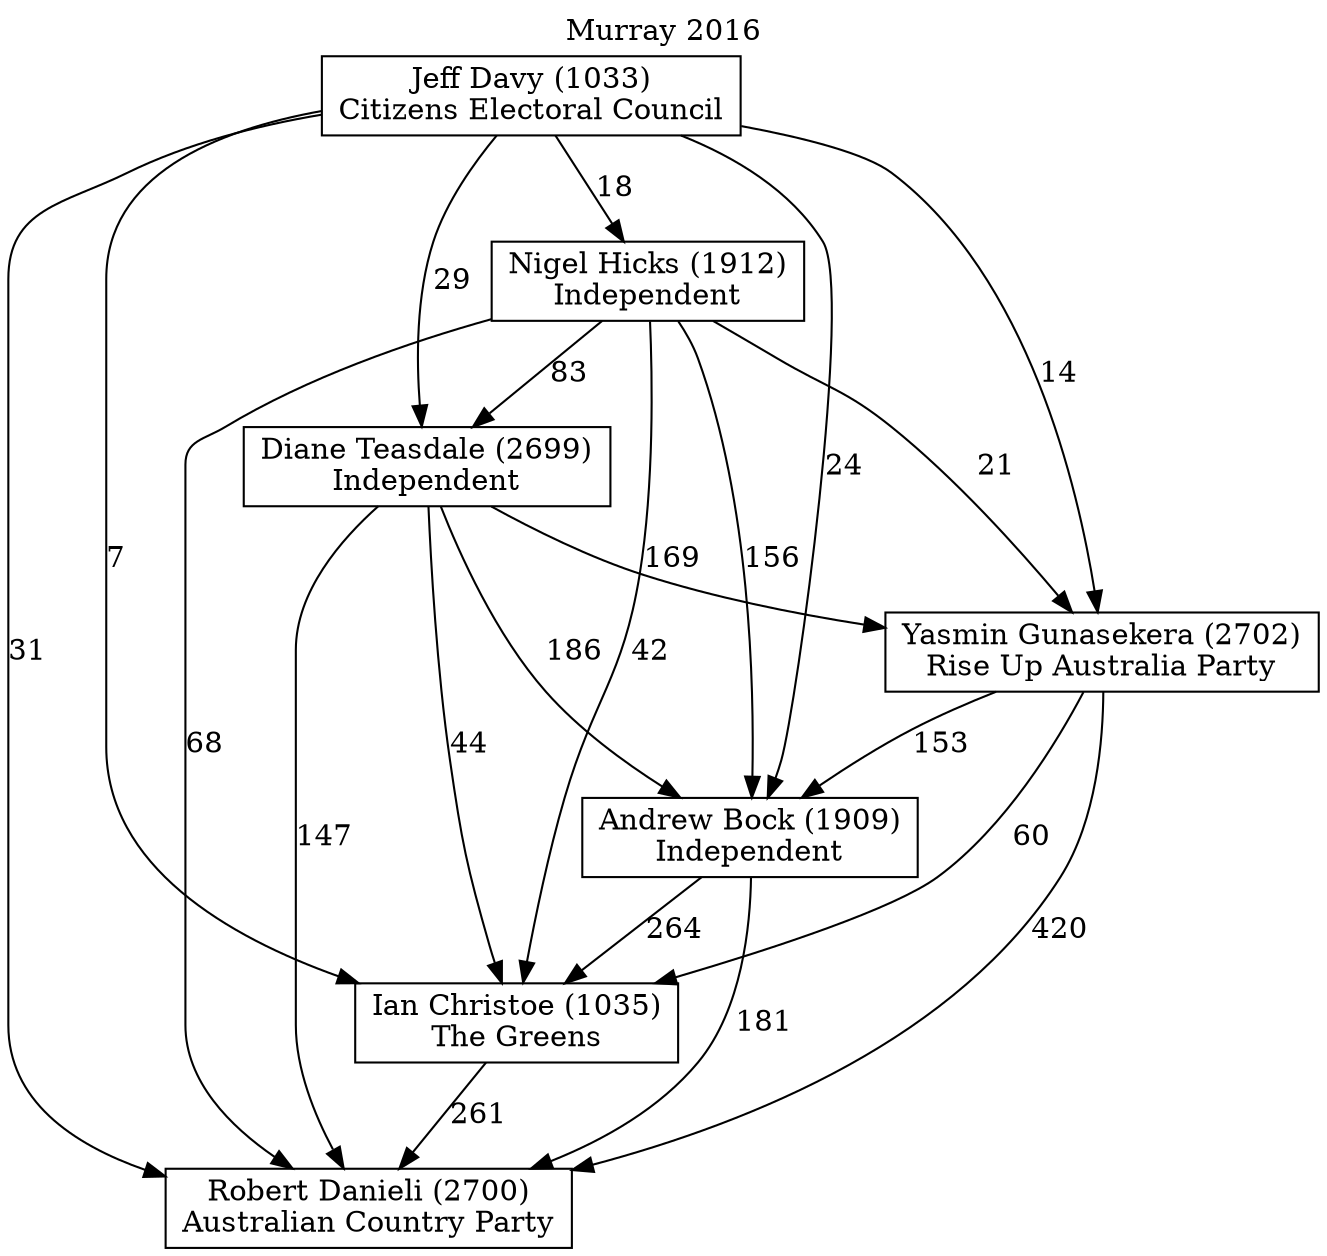 // House preference flow
digraph "Robert Danieli (2700)_Murray_2016" {
	graph [label="Murray 2016" labelloc=t mclimit=10]
	node [shape=box]
	"Robert Danieli (2700)" [label="Robert Danieli (2700)
Australian Country Party"]
	"Ian Christoe (1035)" [label="Ian Christoe (1035)
The Greens"]
	"Andrew Bock (1909)" [label="Andrew Bock (1909)
Independent"]
	"Yasmin Gunasekera (2702)" [label="Yasmin Gunasekera (2702)
Rise Up Australia Party"]
	"Diane Teasdale (2699)" [label="Diane Teasdale (2699)
Independent"]
	"Nigel Hicks (1912)" [label="Nigel Hicks (1912)
Independent"]
	"Jeff Davy (1033)" [label="Jeff Davy (1033)
Citizens Electoral Council"]
	"Ian Christoe (1035)" -> "Robert Danieli (2700)" [label=261]
	"Andrew Bock (1909)" -> "Ian Christoe (1035)" [label=264]
	"Yasmin Gunasekera (2702)" -> "Andrew Bock (1909)" [label=153]
	"Diane Teasdale (2699)" -> "Yasmin Gunasekera (2702)" [label=169]
	"Nigel Hicks (1912)" -> "Diane Teasdale (2699)" [label=83]
	"Jeff Davy (1033)" -> "Nigel Hicks (1912)" [label=18]
	"Andrew Bock (1909)" -> "Robert Danieli (2700)" [label=181]
	"Yasmin Gunasekera (2702)" -> "Robert Danieli (2700)" [label=420]
	"Diane Teasdale (2699)" -> "Robert Danieli (2700)" [label=147]
	"Nigel Hicks (1912)" -> "Robert Danieli (2700)" [label=68]
	"Jeff Davy (1033)" -> "Robert Danieli (2700)" [label=31]
	"Jeff Davy (1033)" -> "Diane Teasdale (2699)" [label=29]
	"Nigel Hicks (1912)" -> "Yasmin Gunasekera (2702)" [label=21]
	"Jeff Davy (1033)" -> "Yasmin Gunasekera (2702)" [label=14]
	"Diane Teasdale (2699)" -> "Andrew Bock (1909)" [label=186]
	"Nigel Hicks (1912)" -> "Andrew Bock (1909)" [label=156]
	"Jeff Davy (1033)" -> "Andrew Bock (1909)" [label=24]
	"Yasmin Gunasekera (2702)" -> "Ian Christoe (1035)" [label=60]
	"Diane Teasdale (2699)" -> "Ian Christoe (1035)" [label=44]
	"Nigel Hicks (1912)" -> "Ian Christoe (1035)" [label=42]
	"Jeff Davy (1033)" -> "Ian Christoe (1035)" [label=7]
}
